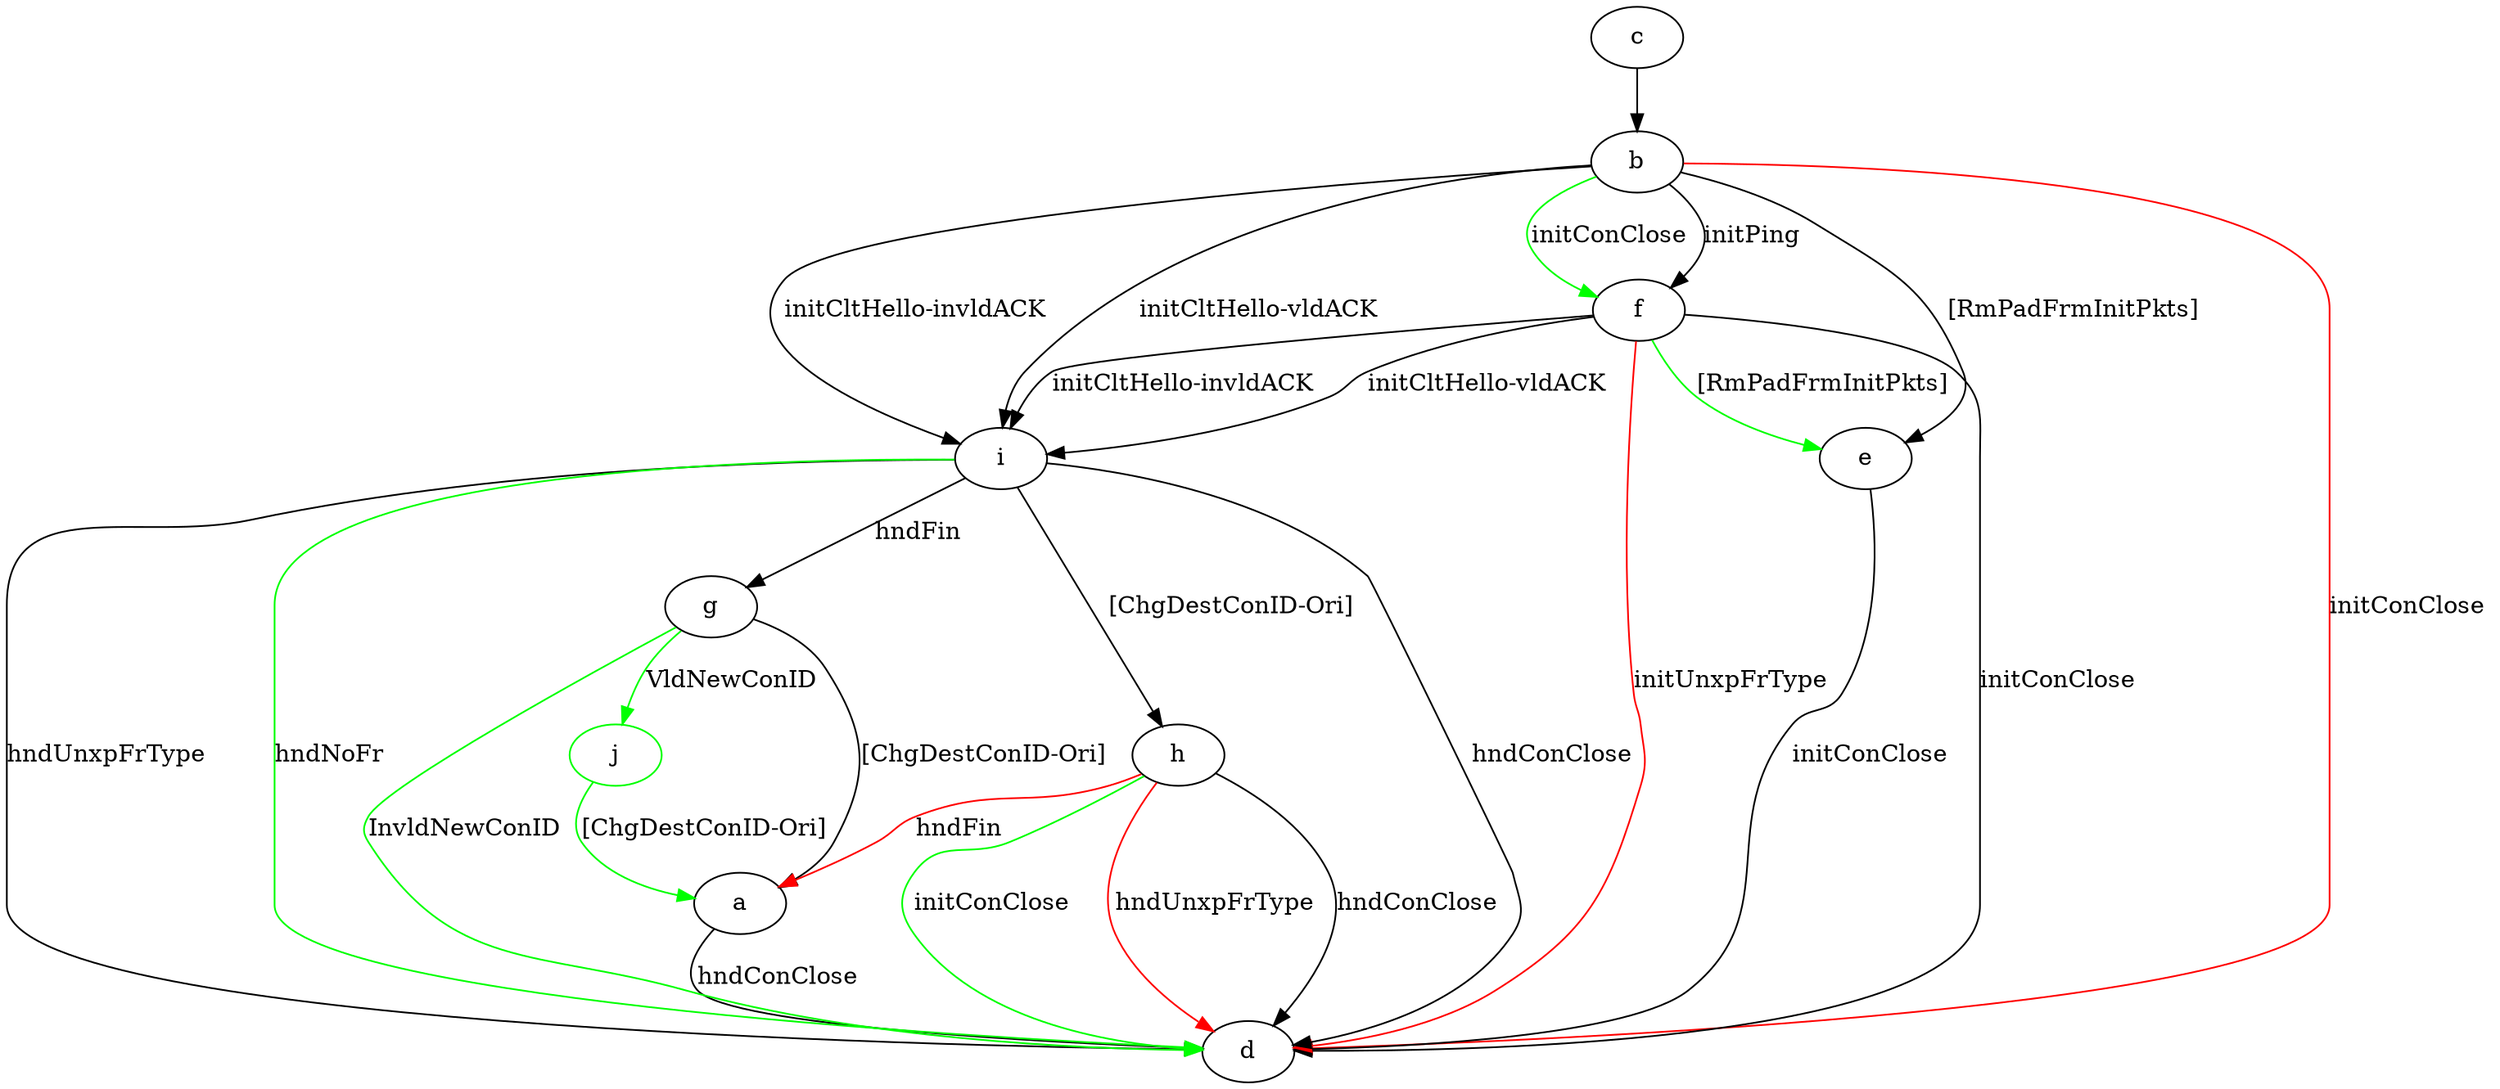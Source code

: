 digraph "" {
	a -> d	[key=0,
		label="hndConClose "];
	b -> d	[key=0,
		color=red,
		label="initConClose "];
	b -> e	[key=0,
		label="[RmPadFrmInitPkts] "];
	b -> f	[key=0,
		label="initPing "];
	b -> f	[key=1,
		color=green,
		label="initConClose "];
	b -> i	[key=0,
		label="initCltHello-vldACK "];
	b -> i	[key=1,
		label="initCltHello-invldACK "];
	c -> b	[key=0];
	e -> d	[key=0,
		label="initConClose "];
	f -> d	[key=0,
		label="initConClose "];
	f -> d	[key=1,
		color=red,
		label="initUnxpFrType "];
	f -> e	[key=0,
		color=green,
		label="[RmPadFrmInitPkts] "];
	f -> i	[key=0,
		label="initCltHello-vldACK "];
	f -> i	[key=1,
		label="initCltHello-invldACK "];
	g -> a	[key=0,
		label="[ChgDestConID-Ori] "];
	g -> d	[key=0,
		color=green,
		label="InvldNewConID "];
	j	[color=green];
	g -> j	[key=0,
		color=green,
		label="VldNewConID "];
	h -> a	[key=0,
		color=red,
		label="hndFin "];
	h -> d	[key=0,
		label="hndConClose "];
	h -> d	[key=1,
		color=green,
		label="initConClose "];
	h -> d	[key=2,
		color=red,
		label="hndUnxpFrType "];
	i -> d	[key=0,
		label="hndConClose "];
	i -> d	[key=1,
		label="hndUnxpFrType "];
	i -> d	[key=2,
		color=green,
		label="hndNoFr "];
	i -> g	[key=0,
		label="hndFin "];
	i -> h	[key=0,
		label="[ChgDestConID-Ori] "];
	j -> a	[key=0,
		color=green,
		label="[ChgDestConID-Ori] "];
}
